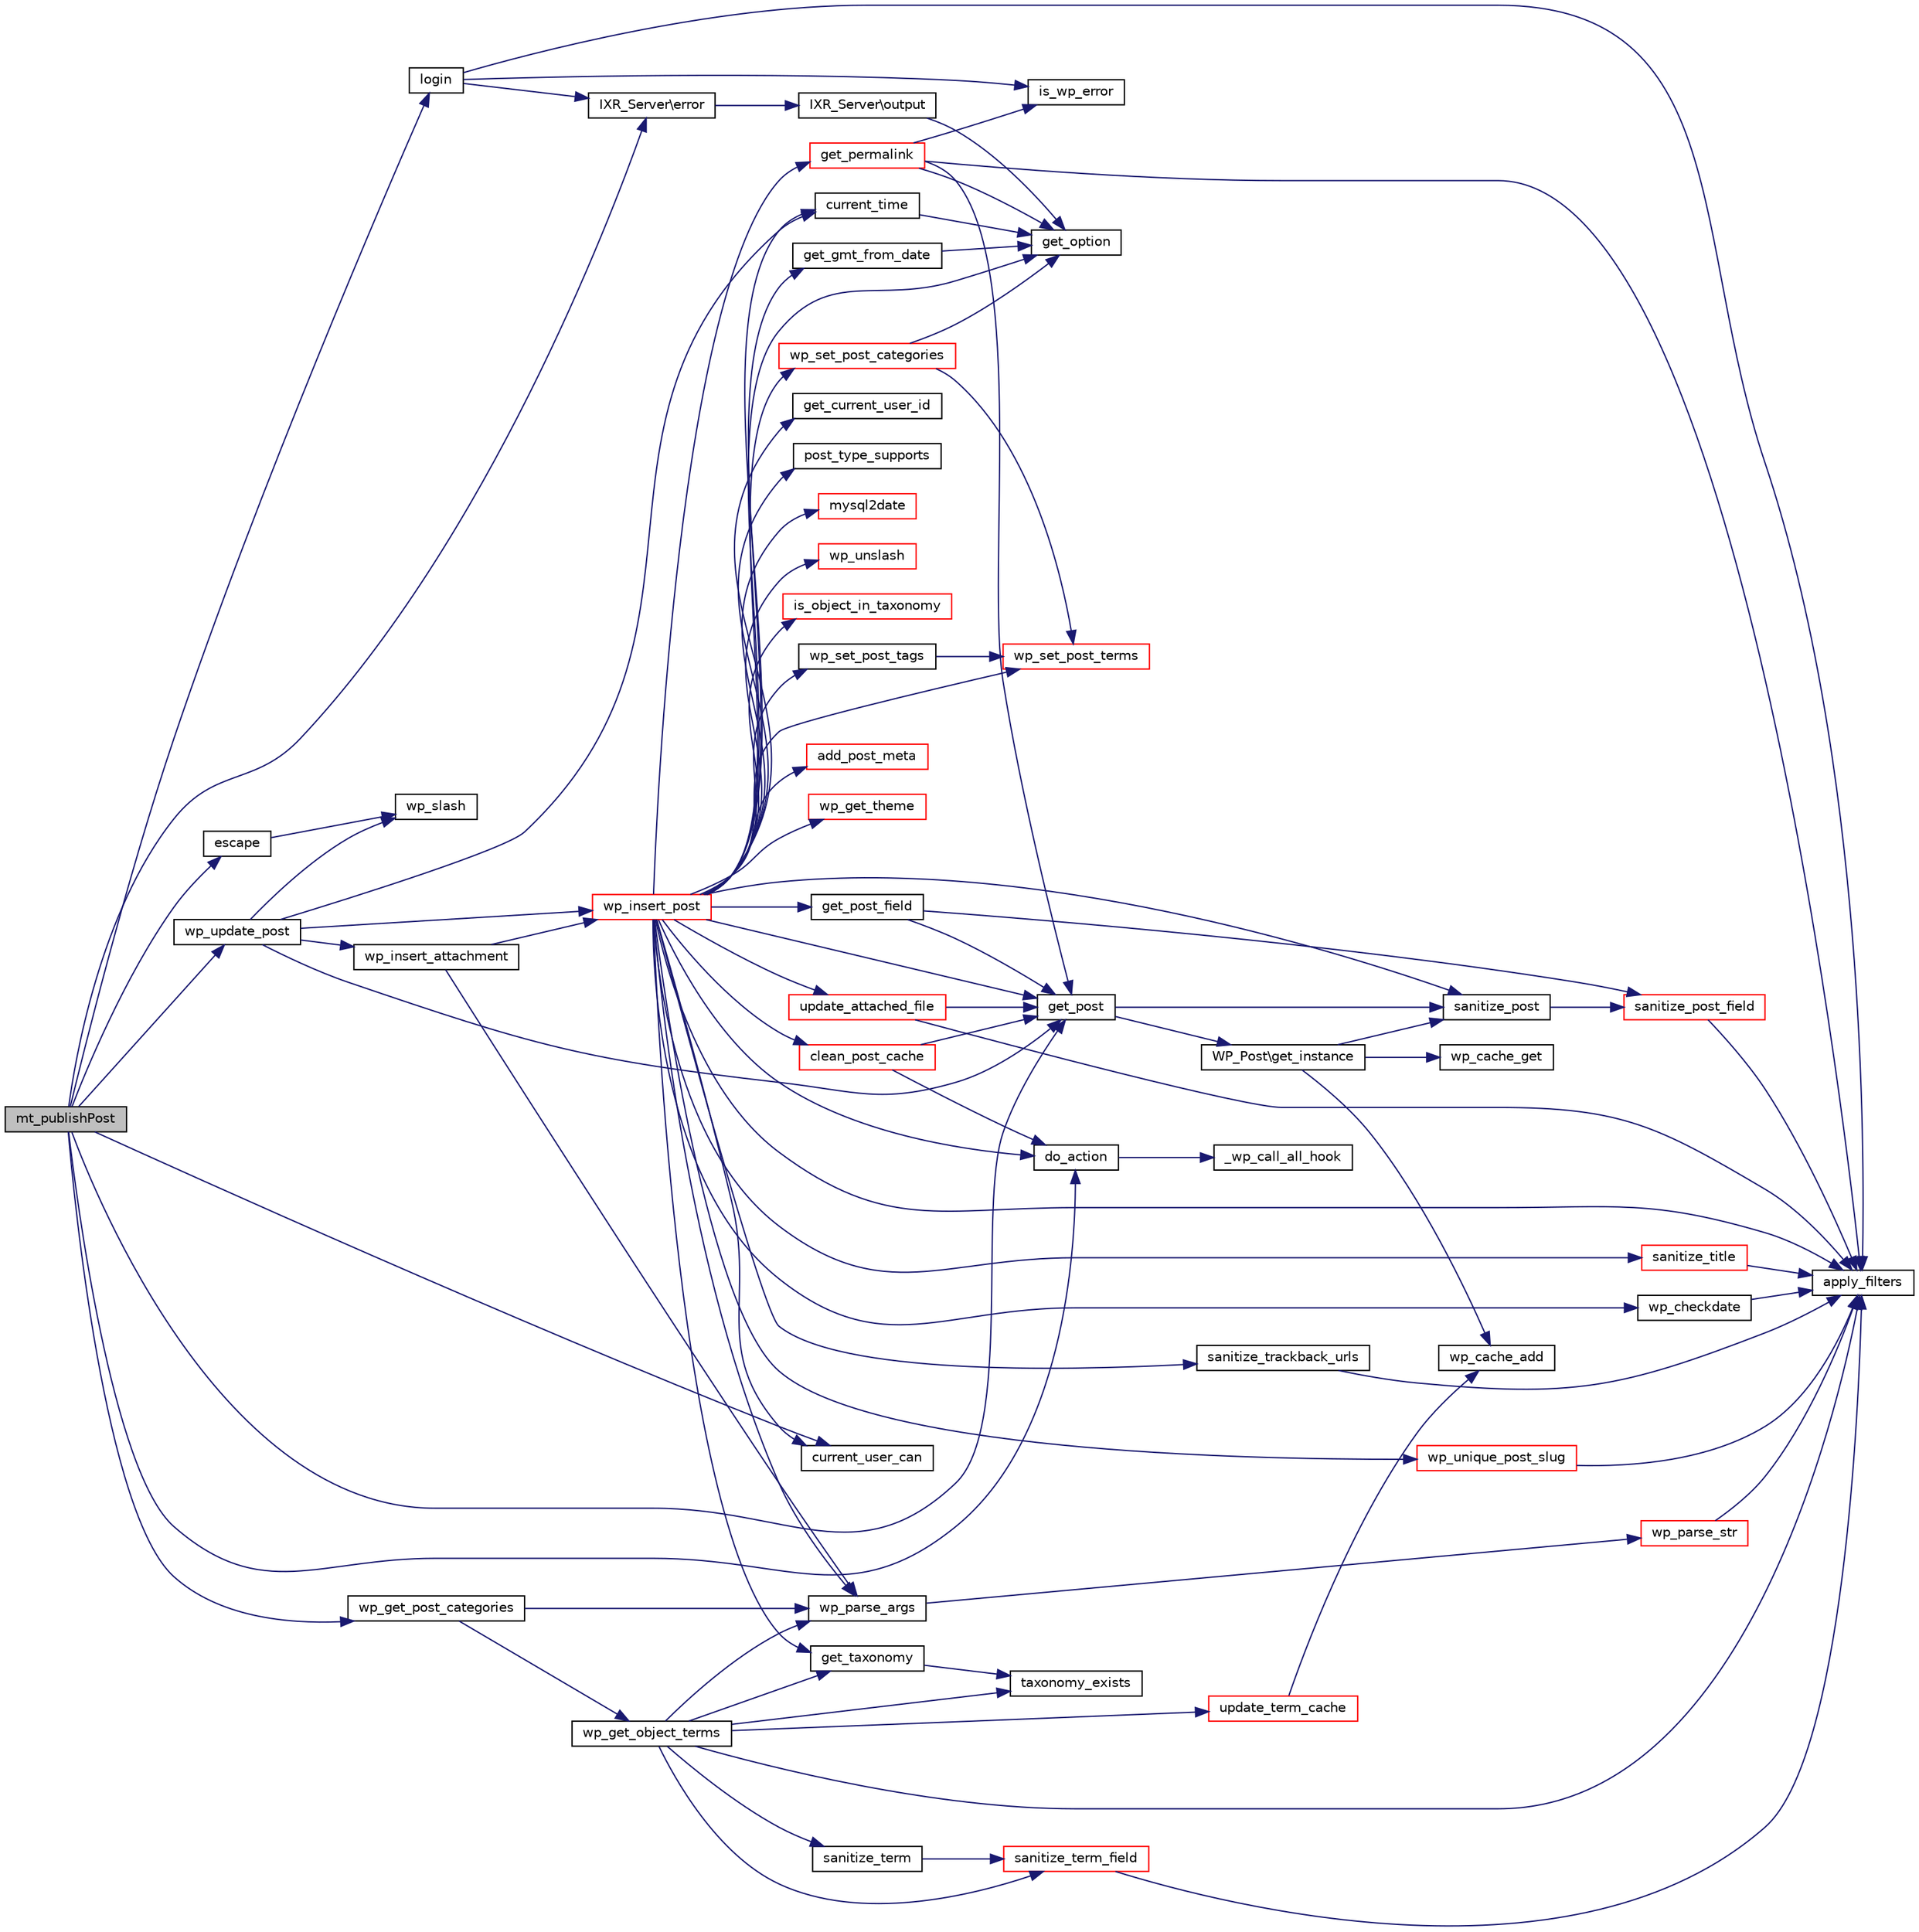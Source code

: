digraph "mt_publishPost"
{
  edge [fontname="Helvetica",fontsize="10",labelfontname="Helvetica",labelfontsize="10"];
  node [fontname="Helvetica",fontsize="10",shape=record];
  rankdir="LR";
  Node1 [label="mt_publishPost",height=0.2,width=0.4,color="black", fillcolor="grey75", style="filled", fontcolor="black"];
  Node1 -> Node2 [color="midnightblue",fontsize="10",style="solid",fontname="Helvetica"];
  Node2 [label="escape",height=0.2,width=0.4,color="black", fillcolor="white", style="filled",URL="$classwp__xmlrpc__server.html#a63816d507f93588425abb61186129cc7"];
  Node2 -> Node3 [color="midnightblue",fontsize="10",style="solid",fontname="Helvetica"];
  Node3 [label="wp_slash",height=0.2,width=0.4,color="black", fillcolor="white", style="filled",URL="$formatting_8php.html#aa5eab0fce35c72689998f801b8fc7dfe"];
  Node1 -> Node4 [color="midnightblue",fontsize="10",style="solid",fontname="Helvetica"];
  Node4 [label="login",height=0.2,width=0.4,color="black", fillcolor="white", style="filled",URL="$classwp__xmlrpc__server.html#ad870c94a5775868891f6c50b9818d627"];
  Node4 -> Node5 [color="midnightblue",fontsize="10",style="solid",fontname="Helvetica"];
  Node5 [label="apply_filters",height=0.2,width=0.4,color="black", fillcolor="white", style="filled",URL="$load-scripts_8php.html#a54639394aa645a2277ea41f3cbd23247"];
  Node4 -> Node6 [color="midnightblue",fontsize="10",style="solid",fontname="Helvetica"];
  Node6 [label="IXR_Server\\error",height=0.2,width=0.4,color="black", fillcolor="white", style="filled",URL="$class_i_x_r___server.html#ab1bf1e04adffd0d87191b7234a18295c"];
  Node6 -> Node7 [color="midnightblue",fontsize="10",style="solid",fontname="Helvetica"];
  Node7 [label="IXR_Server\\output",height=0.2,width=0.4,color="black", fillcolor="white", style="filled",URL="$class_i_x_r___server.html#ab0ea2cdad4a5c3a60042c570e971329c"];
  Node7 -> Node8 [color="midnightblue",fontsize="10",style="solid",fontname="Helvetica"];
  Node8 [label="get_option",height=0.2,width=0.4,color="black", fillcolor="white", style="filled",URL="$load-scripts_8php.html#aaf1220eff85fdd291725eabf743b2ed3"];
  Node4 -> Node9 [color="midnightblue",fontsize="10",style="solid",fontname="Helvetica"];
  Node9 [label="is_wp_error",height=0.2,width=0.4,color="black", fillcolor="white", style="filled",URL="$class-wp-error_8php.html#a741b5ec807dbba8d2a0851e32e7d926c"];
  Node1 -> Node6 [color="midnightblue",fontsize="10",style="solid",fontname="Helvetica"];
  Node1 -> Node10 [color="midnightblue",fontsize="10",style="solid",fontname="Helvetica"];
  Node10 [label="do_action",height=0.2,width=0.4,color="black", fillcolor="white", style="filled",URL="$wp-includes_2plugin_8php.html#aed75045b0b4572e55462b37b063a77cc"];
  Node10 -> Node11 [color="midnightblue",fontsize="10",style="solid",fontname="Helvetica"];
  Node11 [label="_wp_call_all_hook",height=0.2,width=0.4,color="black", fillcolor="white", style="filled",URL="$wp-includes_2plugin_8php.html#af891e88ab346a2da31111facfcf6b2cf"];
  Node1 -> Node12 [color="midnightblue",fontsize="10",style="solid",fontname="Helvetica"];
  Node12 [label="get_post",height=0.2,width=0.4,color="black", fillcolor="white", style="filled",URL="$wp-includes_2post_8php.html#a39e30b5bbefa3b21d828591673150b89"];
  Node12 -> Node13 [color="midnightblue",fontsize="10",style="solid",fontname="Helvetica"];
  Node13 [label="sanitize_post",height=0.2,width=0.4,color="black", fillcolor="white", style="filled",URL="$wp-includes_2post_8php.html#a8eebee8e7e751c84f75b5d4da365438c"];
  Node13 -> Node14 [color="midnightblue",fontsize="10",style="solid",fontname="Helvetica"];
  Node14 [label="sanitize_post_field",height=0.2,width=0.4,color="red", fillcolor="white", style="filled",URL="$wp-includes_2post_8php.html#addfb1c1acdc2e6b318105d1ebb537ce8"];
  Node14 -> Node5 [color="midnightblue",fontsize="10",style="solid",fontname="Helvetica"];
  Node12 -> Node15 [color="midnightblue",fontsize="10",style="solid",fontname="Helvetica"];
  Node15 [label="WP_Post\\get_instance",height=0.2,width=0.4,color="black", fillcolor="white", style="filled",URL="$class_w_p___post.html#aaa48c3381efbd06826faee0b4cd5ba36"];
  Node15 -> Node16 [color="midnightblue",fontsize="10",style="solid",fontname="Helvetica"];
  Node16 [label="wp_cache_get",height=0.2,width=0.4,color="black", fillcolor="white", style="filled",URL="$cache_8php.html#a52d28494b9cb573cc6e70fb1443bc0d9"];
  Node15 -> Node13 [color="midnightblue",fontsize="10",style="solid",fontname="Helvetica"];
  Node15 -> Node17 [color="midnightblue",fontsize="10",style="solid",fontname="Helvetica"];
  Node17 [label="wp_cache_add",height=0.2,width=0.4,color="black", fillcolor="white", style="filled",URL="$cache_8php.html#ac8a445bf911474acff976c696058ec1a"];
  Node1 -> Node18 [color="midnightblue",fontsize="10",style="solid",fontname="Helvetica"];
  Node18 [label="current_user_can",height=0.2,width=0.4,color="black", fillcolor="white", style="filled",URL="$capabilities_8php.html#a3cea61656956bc24826e04276a5847fc"];
  Node1 -> Node19 [color="midnightblue",fontsize="10",style="solid",fontname="Helvetica"];
  Node19 [label="wp_get_post_categories",height=0.2,width=0.4,color="black", fillcolor="white", style="filled",URL="$wp-includes_2post_8php.html#a17fa0754b791f15fd56569e3d1237911"];
  Node19 -> Node20 [color="midnightblue",fontsize="10",style="solid",fontname="Helvetica"];
  Node20 [label="wp_parse_args",height=0.2,width=0.4,color="black", fillcolor="white", style="filled",URL="$wp-includes_2functions_8php.html#aa3f6fdf5e7702fdd93e84301ea7987aa"];
  Node20 -> Node21 [color="midnightblue",fontsize="10",style="solid",fontname="Helvetica"];
  Node21 [label="wp_parse_str",height=0.2,width=0.4,color="red", fillcolor="white", style="filled",URL="$formatting_8php.html#a17647ed96ed8c87e16b1af5b63fb2cb8"];
  Node21 -> Node5 [color="midnightblue",fontsize="10",style="solid",fontname="Helvetica"];
  Node19 -> Node22 [color="midnightblue",fontsize="10",style="solid",fontname="Helvetica"];
  Node22 [label="wp_get_object_terms",height=0.2,width=0.4,color="black", fillcolor="white", style="filled",URL="$wp-includes_2taxonomy_8php.html#a19f6a158be4230ff7cd638dfd435f7ef"];
  Node22 -> Node23 [color="midnightblue",fontsize="10",style="solid",fontname="Helvetica"];
  Node23 [label="taxonomy_exists",height=0.2,width=0.4,color="black", fillcolor="white", style="filled",URL="$wp-includes_2taxonomy_8php.html#a5f7e3a6dba12bb44cbe203aefce3ef8d"];
  Node22 -> Node20 [color="midnightblue",fontsize="10",style="solid",fontname="Helvetica"];
  Node22 -> Node24 [color="midnightblue",fontsize="10",style="solid",fontname="Helvetica"];
  Node24 [label="get_taxonomy",height=0.2,width=0.4,color="black", fillcolor="white", style="filled",URL="$wp-includes_2taxonomy_8php.html#aa73d2fdc1c00f823e31ca7e90f904a5e"];
  Node24 -> Node23 [color="midnightblue",fontsize="10",style="solid",fontname="Helvetica"];
  Node22 -> Node25 [color="midnightblue",fontsize="10",style="solid",fontname="Helvetica"];
  Node25 [label="sanitize_term",height=0.2,width=0.4,color="black", fillcolor="white", style="filled",URL="$wp-includes_2taxonomy_8php.html#a16a01a06b9e3eca5ddef6cc18333b4d6"];
  Node25 -> Node26 [color="midnightblue",fontsize="10",style="solid",fontname="Helvetica"];
  Node26 [label="sanitize_term_field",height=0.2,width=0.4,color="red", fillcolor="white", style="filled",URL="$wp-includes_2taxonomy_8php.html#ad93663de61f9cb44810edc0c761c6ac4"];
  Node26 -> Node5 [color="midnightblue",fontsize="10",style="solid",fontname="Helvetica"];
  Node22 -> Node27 [color="midnightblue",fontsize="10",style="solid",fontname="Helvetica"];
  Node27 [label="update_term_cache",height=0.2,width=0.4,color="red", fillcolor="white", style="filled",URL="$wp-includes_2taxonomy_8php.html#ae0807b4bb36b28ffe44d31fe8c900635"];
  Node27 -> Node17 [color="midnightblue",fontsize="10",style="solid",fontname="Helvetica"];
  Node22 -> Node26 [color="midnightblue",fontsize="10",style="solid",fontname="Helvetica"];
  Node22 -> Node5 [color="midnightblue",fontsize="10",style="solid",fontname="Helvetica"];
  Node1 -> Node28 [color="midnightblue",fontsize="10",style="solid",fontname="Helvetica"];
  Node28 [label="wp_update_post",height=0.2,width=0.4,color="black", fillcolor="white", style="filled",URL="$wp-includes_2post_8php.html#ad3601ef99c281038e8e7761393966517"];
  Node28 -> Node3 [color="midnightblue",fontsize="10",style="solid",fontname="Helvetica"];
  Node28 -> Node12 [color="midnightblue",fontsize="10",style="solid",fontname="Helvetica"];
  Node28 -> Node29 [color="midnightblue",fontsize="10",style="solid",fontname="Helvetica"];
  Node29 [label="current_time",height=0.2,width=0.4,color="black", fillcolor="white", style="filled",URL="$wp-includes_2functions_8php.html#a4dacfef72ebe1c7276f7d94fdbe93554"];
  Node29 -> Node8 [color="midnightblue",fontsize="10",style="solid",fontname="Helvetica"];
  Node28 -> Node30 [color="midnightblue",fontsize="10",style="solid",fontname="Helvetica"];
  Node30 [label="wp_insert_attachment",height=0.2,width=0.4,color="black", fillcolor="white", style="filled",URL="$wp-includes_2post_8php.html#ae134c72f2a749bd225146b26241f22e3"];
  Node30 -> Node20 [color="midnightblue",fontsize="10",style="solid",fontname="Helvetica"];
  Node30 -> Node31 [color="midnightblue",fontsize="10",style="solid",fontname="Helvetica"];
  Node31 [label="wp_insert_post",height=0.2,width=0.4,color="red", fillcolor="white", style="filled",URL="$wp-includes_2post_8php.html#abe56ec86f0cf7c5048f82f3d593cccd3"];
  Node31 -> Node32 [color="midnightblue",fontsize="10",style="solid",fontname="Helvetica"];
  Node32 [label="get_current_user_id",height=0.2,width=0.4,color="black", fillcolor="white", style="filled",URL="$wp-includes_2user_8php.html#a1359853bbf09cba486c9826f4ab66f7f"];
  Node31 -> Node8 [color="midnightblue",fontsize="10",style="solid",fontname="Helvetica"];
  Node31 -> Node20 [color="midnightblue",fontsize="10",style="solid",fontname="Helvetica"];
  Node31 -> Node13 [color="midnightblue",fontsize="10",style="solid",fontname="Helvetica"];
  Node31 -> Node12 [color="midnightblue",fontsize="10",style="solid",fontname="Helvetica"];
  Node31 -> Node33 [color="midnightblue",fontsize="10",style="solid",fontname="Helvetica"];
  Node33 [label="get_post_field",height=0.2,width=0.4,color="black", fillcolor="white", style="filled",URL="$wp-includes_2post_8php.html#a0406de41353c7a645fded9de7b5f9e79"];
  Node33 -> Node12 [color="midnightblue",fontsize="10",style="solid",fontname="Helvetica"];
  Node33 -> Node14 [color="midnightblue",fontsize="10",style="solid",fontname="Helvetica"];
  Node31 -> Node34 [color="midnightblue",fontsize="10",style="solid",fontname="Helvetica"];
  Node34 [label="post_type_supports",height=0.2,width=0.4,color="black", fillcolor="white", style="filled",URL="$wp-includes_2post_8php.html#af2c68a092ed386ccb8a7d9b9cac651bb"];
  Node31 -> Node5 [color="midnightblue",fontsize="10",style="solid",fontname="Helvetica"];
  Node31 -> Node18 [color="midnightblue",fontsize="10",style="solid",fontname="Helvetica"];
  Node31 -> Node35 [color="midnightblue",fontsize="10",style="solid",fontname="Helvetica"];
  Node35 [label="sanitize_title",height=0.2,width=0.4,color="red", fillcolor="white", style="filled",URL="$formatting_8php.html#ac6495c47468fb816d78bb2d2b326d808"];
  Node35 -> Node5 [color="midnightblue",fontsize="10",style="solid",fontname="Helvetica"];
  Node31 -> Node29 [color="midnightblue",fontsize="10",style="solid",fontname="Helvetica"];
  Node31 -> Node36 [color="midnightblue",fontsize="10",style="solid",fontname="Helvetica"];
  Node36 [label="wp_checkdate",height=0.2,width=0.4,color="black", fillcolor="white", style="filled",URL="$wp-includes_2functions_8php.html#a2c2f7f39b8329a7a9eb6287d73c84a08"];
  Node36 -> Node5 [color="midnightblue",fontsize="10",style="solid",fontname="Helvetica"];
  Node31 -> Node37 [color="midnightblue",fontsize="10",style="solid",fontname="Helvetica"];
  Node37 [label="get_gmt_from_date",height=0.2,width=0.4,color="black", fillcolor="white", style="filled",URL="$formatting_8php.html#af549f74705b4a5bc9582fb1972e7e0f4"];
  Node37 -> Node8 [color="midnightblue",fontsize="10",style="solid",fontname="Helvetica"];
  Node31 -> Node38 [color="midnightblue",fontsize="10",style="solid",fontname="Helvetica"];
  Node38 [label="mysql2date",height=0.2,width=0.4,color="red", fillcolor="white", style="filled",URL="$wp-includes_2functions_8php.html#af7ccbb4fe49b4877219cbdbddecd7f77"];
  Node31 -> Node39 [color="midnightblue",fontsize="10",style="solid",fontname="Helvetica"];
  Node39 [label="sanitize_trackback_urls",height=0.2,width=0.4,color="black", fillcolor="white", style="filled",URL="$formatting_8php.html#a2c2f44d9ca1418d97e3f153b8a84e89e"];
  Node39 -> Node5 [color="midnightblue",fontsize="10",style="solid",fontname="Helvetica"];
  Node31 -> Node40 [color="midnightblue",fontsize="10",style="solid",fontname="Helvetica"];
  Node40 [label="wp_unique_post_slug",height=0.2,width=0.4,color="red", fillcolor="white", style="filled",URL="$wp-includes_2post_8php.html#a8e6df85dac0b77a87b3bd9b26e82fe72"];
  Node40 -> Node5 [color="midnightblue",fontsize="10",style="solid",fontname="Helvetica"];
  Node31 -> Node41 [color="midnightblue",fontsize="10",style="solid",fontname="Helvetica"];
  Node41 [label="wp_unslash",height=0.2,width=0.4,color="red", fillcolor="white", style="filled",URL="$formatting_8php.html#a6dba609f82ebf662ef06615fac81a032"];
  Node31 -> Node10 [color="midnightblue",fontsize="10",style="solid",fontname="Helvetica"];
  Node31 -> Node42 [color="midnightblue",fontsize="10",style="solid",fontname="Helvetica"];
  Node42 [label="is_object_in_taxonomy",height=0.2,width=0.4,color="red", fillcolor="white", style="filled",URL="$wp-includes_2taxonomy_8php.html#a92f3dc9db363819d9ef5b52d1fe39275"];
  Node31 -> Node43 [color="midnightblue",fontsize="10",style="solid",fontname="Helvetica"];
  Node43 [label="wp_set_post_categories",height=0.2,width=0.4,color="red", fillcolor="white", style="filled",URL="$wp-includes_2post_8php.html#a86d35c5de2625e4677ad9ab90b6dcb94"];
  Node43 -> Node8 [color="midnightblue",fontsize="10",style="solid",fontname="Helvetica"];
  Node43 -> Node44 [color="midnightblue",fontsize="10",style="solid",fontname="Helvetica"];
  Node44 [label="wp_set_post_terms",height=0.2,width=0.4,color="red", fillcolor="white", style="filled",URL="$wp-includes_2post_8php.html#a53265ee7b88d8a4346fcce6c41983be9"];
  Node31 -> Node45 [color="midnightblue",fontsize="10",style="solid",fontname="Helvetica"];
  Node45 [label="wp_set_post_tags",height=0.2,width=0.4,color="black", fillcolor="white", style="filled",URL="$wp-includes_2post_8php.html#acf558d5d58c62017661bb1fec2184057"];
  Node45 -> Node44 [color="midnightblue",fontsize="10",style="solid",fontname="Helvetica"];
  Node31 -> Node24 [color="midnightblue",fontsize="10",style="solid",fontname="Helvetica"];
  Node31 -> Node44 [color="midnightblue",fontsize="10",style="solid",fontname="Helvetica"];
  Node31 -> Node46 [color="midnightblue",fontsize="10",style="solid",fontname="Helvetica"];
  Node46 [label="get_permalink",height=0.2,width=0.4,color="red", fillcolor="white", style="filled",URL="$link-template_8php.html#a79b798d609e7c891cee471adea3a2376"];
  Node46 -> Node12 [color="midnightblue",fontsize="10",style="solid",fontname="Helvetica"];
  Node46 -> Node8 [color="midnightblue",fontsize="10",style="solid",fontname="Helvetica"];
  Node46 -> Node5 [color="midnightblue",fontsize="10",style="solid",fontname="Helvetica"];
  Node46 -> Node9 [color="midnightblue",fontsize="10",style="solid",fontname="Helvetica"];
  Node31 -> Node47 [color="midnightblue",fontsize="10",style="solid",fontname="Helvetica"];
  Node47 [label="update_attached_file",height=0.2,width=0.4,color="red", fillcolor="white", style="filled",URL="$wp-includes_2post_8php.html#a1a4ddf27527646308447391e3ac4dce3"];
  Node47 -> Node12 [color="midnightblue",fontsize="10",style="solid",fontname="Helvetica"];
  Node47 -> Node5 [color="midnightblue",fontsize="10",style="solid",fontname="Helvetica"];
  Node31 -> Node48 [color="midnightblue",fontsize="10",style="solid",fontname="Helvetica"];
  Node48 [label="add_post_meta",height=0.2,width=0.4,color="red", fillcolor="white", style="filled",URL="$wp-includes_2post_8php.html#abde221cb7b8ad0a247496ce2a3c0e68e"];
  Node31 -> Node49 [color="midnightblue",fontsize="10",style="solid",fontname="Helvetica"];
  Node49 [label="clean_post_cache",height=0.2,width=0.4,color="red", fillcolor="white", style="filled",URL="$wp-includes_2post_8php.html#ad7ce8863b0c3c4b610ac6ae8d0b8121f"];
  Node49 -> Node12 [color="midnightblue",fontsize="10",style="solid",fontname="Helvetica"];
  Node49 -> Node10 [color="midnightblue",fontsize="10",style="solid",fontname="Helvetica"];
  Node31 -> Node50 [color="midnightblue",fontsize="10",style="solid",fontname="Helvetica"];
  Node50 [label="wp_get_theme",height=0.2,width=0.4,color="red", fillcolor="white", style="filled",URL="$wp-includes_2theme_8php.html#a930e87e99fca734cbd2913800e7bcf4d"];
  Node28 -> Node31 [color="midnightblue",fontsize="10",style="solid",fontname="Helvetica"];
}
